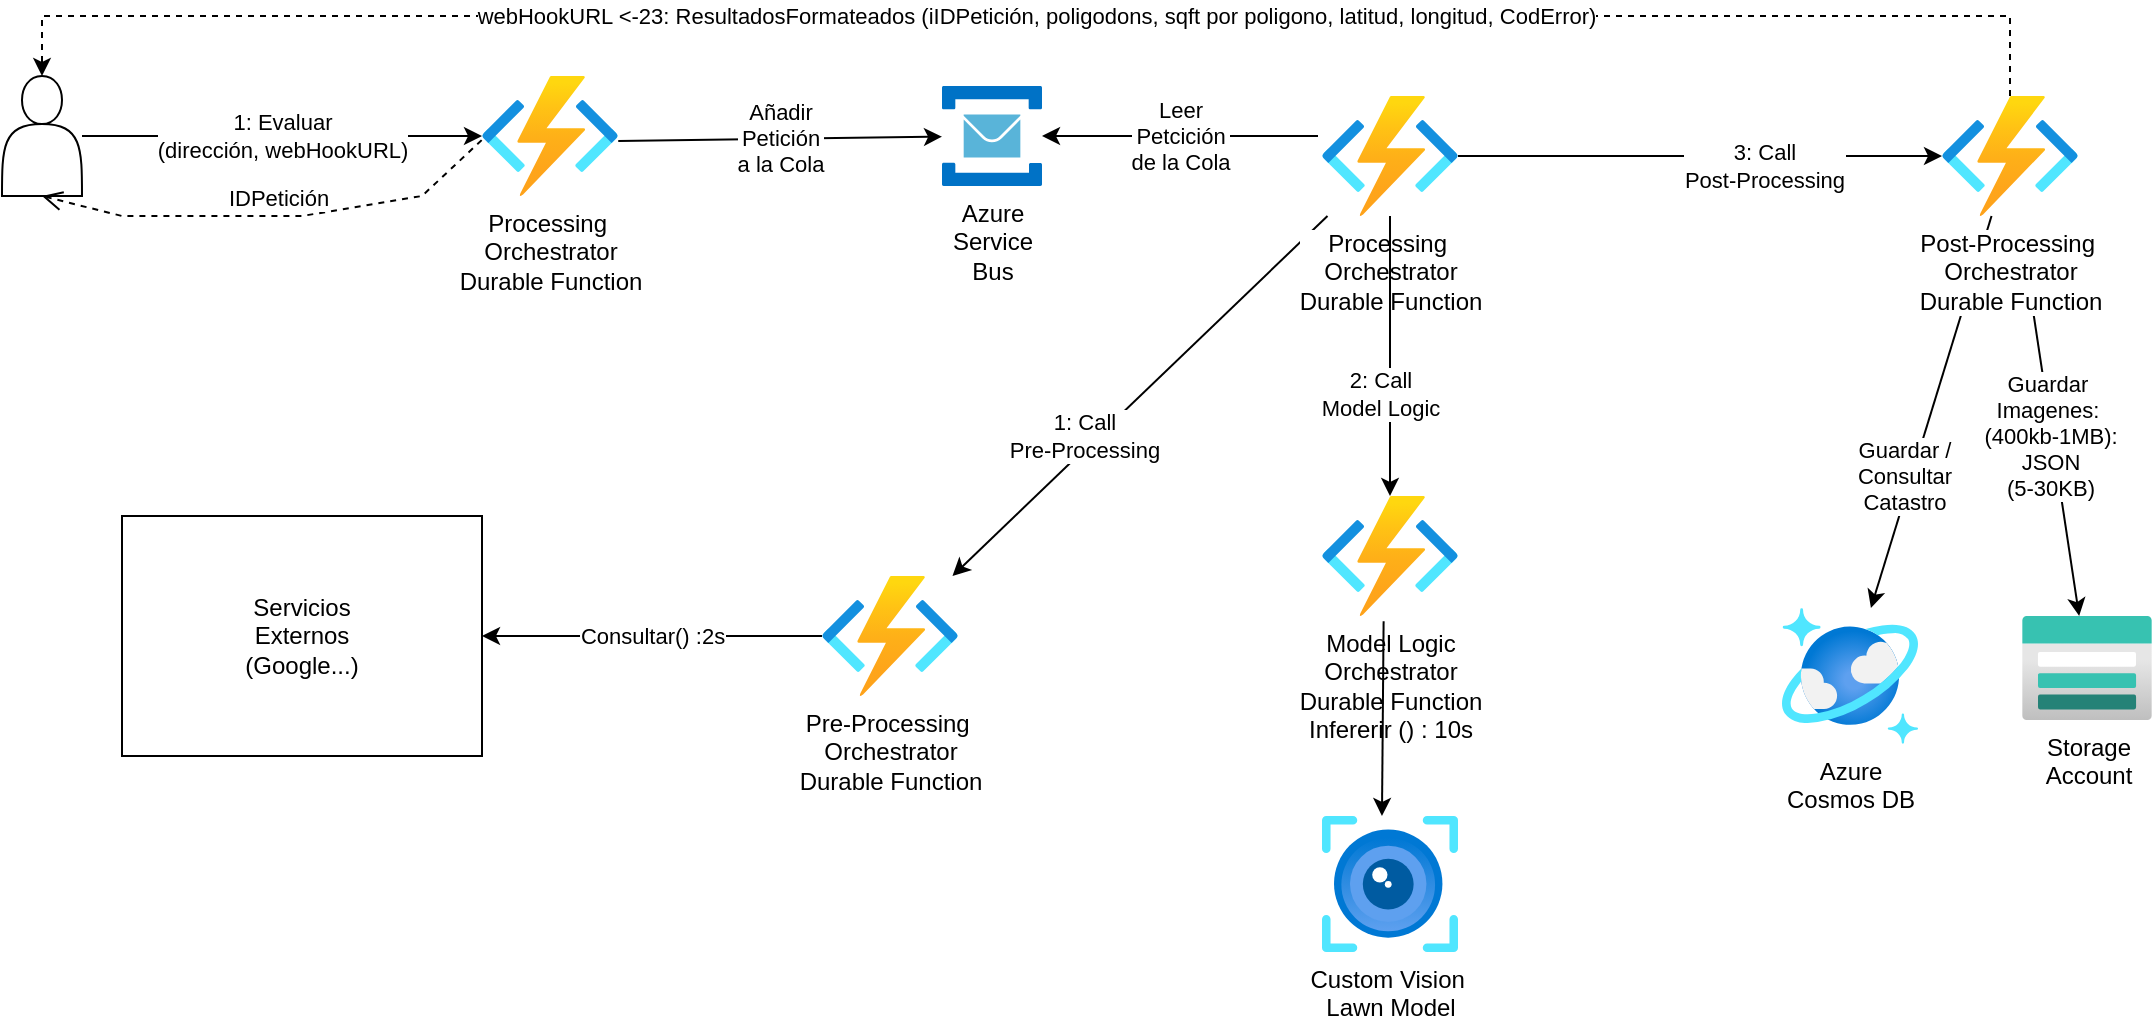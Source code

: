 <mxfile version="24.7.17" pages="2">
  <diagram id="0U64SYOLzk23tlteHKBb" name="processing">
    <mxGraphModel dx="1441" dy="755" grid="1" gridSize="10" guides="1" tooltips="1" connect="1" arrows="1" fold="1" page="1" pageScale="1" pageWidth="1600" pageHeight="900" math="0" shadow="0">
      <root>
        <mxCell id="0" />
        <mxCell id="1" parent="0" />
        <mxCell id="ImNcfRDIqjHKJ6DLu1Ft-1" value="1: Call&lt;div&gt;Pre-Processing&lt;/div&gt;" style="edgeStyle=none;rounded=0;orthogonalLoop=1;jettySize=auto;html=1;" edge="1" parent="1" source="9cSVldp1O_cG_cMIJVfO-2" target="NwSg1rKC8mcLK_qdhw2Y-1">
          <mxGeometry x="0.262" y="-5" relative="1" as="geometry">
            <mxPoint as="offset" />
          </mxGeometry>
        </mxCell>
        <mxCell id="qb_n0pJ7fYTXigktQIvA-3" value="Añadir&lt;div&gt;Petición&lt;/div&gt;&lt;div&gt;a la Cola&lt;/div&gt;" style="edgeStyle=none;rounded=0;orthogonalLoop=1;jettySize=auto;html=1;exitX=1.002;exitY=0.541;exitDx=0;exitDy=0;exitPerimeter=0;" edge="1" parent="1" source="qb_n0pJ7fYTXigktQIvA-5" target="qb_n0pJ7fYTXigktQIvA-2">
          <mxGeometry relative="1" as="geometry">
            <mxPoint x="430" y="100" as="sourcePoint" />
          </mxGeometry>
        </mxCell>
        <mxCell id="9cSVldp1O_cG_cMIJVfO-2" value="&lt;div&gt;Processing&amp;nbsp;&lt;/div&gt;&lt;div&gt;Orchestrator&lt;/div&gt;Durable Function" style="image;aspect=fixed;html=1;points=[];align=center;fontSize=12;image=img/lib/azure2/compute/Function_Apps.svg;" vertex="1" parent="1">
          <mxGeometry x="790" y="160" width="68" height="60" as="geometry" />
        </mxCell>
        <mxCell id="C5kFWkX-L2oVg8pn2Ffo-2" value="1: Evaluar&lt;div&gt;(dirección, webHookURL)&lt;/div&gt;" style="edgeStyle=none;rounded=0;orthogonalLoop=1;jettySize=auto;html=1;" edge="1" parent="1" source="C5kFWkX-L2oVg8pn2Ffo-1" target="qb_n0pJ7fYTXigktQIvA-5">
          <mxGeometry relative="1" as="geometry">
            <mxPoint x="360" y="90" as="targetPoint" />
          </mxGeometry>
        </mxCell>
        <mxCell id="C5kFWkX-L2oVg8pn2Ffo-1" value="" style="shape=actor;whiteSpace=wrap;html=1;" vertex="1" parent="1">
          <mxGeometry x="130" y="150" width="40" height="60" as="geometry" />
        </mxCell>
        <mxCell id="qb_n0pJ7fYTXigktQIvA-9" value="Consultar() :2s" style="edgeStyle=none;rounded=0;orthogonalLoop=1;jettySize=auto;html=1;" edge="1" parent="1" source="NwSg1rKC8mcLK_qdhw2Y-1" target="qb_n0pJ7fYTXigktQIvA-8">
          <mxGeometry relative="1" as="geometry" />
        </mxCell>
        <mxCell id="NwSg1rKC8mcLK_qdhw2Y-1" value="&lt;div&gt;Pre-Processing&amp;nbsp;&lt;/div&gt;&lt;div&gt;Orchestrator&lt;/div&gt;Durable Function" style="image;aspect=fixed;html=1;points=[];align=center;fontSize=12;image=img/lib/azure2/compute/Function_Apps.svg;" vertex="1" parent="1">
          <mxGeometry x="540" y="400" width="68" height="60" as="geometry" />
        </mxCell>
        <mxCell id="ImNcfRDIqjHKJ6DLu1Ft-2" value="2: Call&lt;div&gt;Model Logic&lt;/div&gt;" style="edgeStyle=none;rounded=0;orthogonalLoop=1;jettySize=auto;html=1;" edge="1" target="ImNcfRDIqjHKJ6DLu1Ft-3" parent="1" source="9cSVldp1O_cG_cMIJVfO-2">
          <mxGeometry x="0.262" y="-5" relative="1" as="geometry">
            <mxPoint x="562" y="220" as="sourcePoint" />
            <mxPoint as="offset" />
          </mxGeometry>
        </mxCell>
        <mxCell id="ImNcfRDIqjHKJ6DLu1Ft-3" value="&lt;div&gt;Model Logic&lt;/div&gt;&lt;div&gt;Orchestrator&lt;br&gt;&lt;/div&gt;Durable Function&lt;div&gt;Infererir () : 10s&lt;/div&gt;" style="image;aspect=fixed;html=1;points=[];align=center;fontSize=12;image=img/lib/azure2/compute/Function_Apps.svg;" vertex="1" parent="1">
          <mxGeometry x="790" y="360" width="68" height="60" as="geometry" />
        </mxCell>
        <mxCell id="qb_n0pJ7fYTXigktQIvA-10" value="webHookURL &amp;lt;-23: ResultadosFormateados (iIDPetición, poligodons, sqft por poligono, latitud, longitud, CodError)" style="edgeStyle=none;rounded=0;orthogonalLoop=1;jettySize=auto;html=1;entryX=0.5;entryY=0;entryDx=0;entryDy=0;dashed=1;" edge="1" parent="1" source="-ADQ7p0yZ3QKplDP5FAK-1" target="C5kFWkX-L2oVg8pn2Ffo-1">
          <mxGeometry relative="1" as="geometry">
            <Array as="points">
              <mxPoint x="1134" y="120" />
              <mxPoint x="610" y="120" />
              <mxPoint x="150" y="120" />
            </Array>
          </mxGeometry>
        </mxCell>
        <mxCell id="KN7BLihCkf-0SfoqUaeZ-2" value="Guardar /&lt;div&gt;Consultar&lt;/div&gt;&lt;div&gt;Catastro&lt;/div&gt;" style="edgeStyle=none;rounded=0;orthogonalLoop=1;jettySize=auto;html=1;" edge="1" parent="1" source="-ADQ7p0yZ3QKplDP5FAK-1" target="KN7BLihCkf-0SfoqUaeZ-1">
          <mxGeometry x="0.34" y="-5" relative="1" as="geometry">
            <mxPoint x="1" as="offset" />
          </mxGeometry>
        </mxCell>
        <mxCell id="KN7BLihCkf-0SfoqUaeZ-4" value="Guardar&amp;nbsp;&lt;div&gt;Imagenes:&amp;nbsp;&lt;/div&gt;&lt;div&gt;(400kb-1MB):&lt;/div&gt;&lt;div&gt;&lt;div&gt;JSON&lt;/div&gt;&lt;div&gt;(5-30KB)&lt;/div&gt;&lt;/div&gt;" style="edgeStyle=none;rounded=0;orthogonalLoop=1;jettySize=auto;html=1;" edge="1" parent="1" target="NW71pm8P26F2kpJyCVCU-1">
          <mxGeometry x="0.05" y="-1" relative="1" as="geometry">
            <mxPoint x="1139.885" y="230" as="sourcePoint" />
            <mxPoint x="1180" y="430" as="targetPoint" />
            <mxPoint as="offset" />
          </mxGeometry>
        </mxCell>
        <mxCell id="-ADQ7p0yZ3QKplDP5FAK-1" value="&lt;div&gt;Post-Processing&amp;nbsp;&lt;/div&gt;&lt;div&gt;Orchestrator&lt;/div&gt;Durable Function" style="image;aspect=fixed;html=1;points=[];align=center;fontSize=12;image=img/lib/azure2/compute/Function_Apps.svg;" vertex="1" parent="1">
          <mxGeometry x="1100" y="160" width="68" height="60" as="geometry" />
        </mxCell>
        <mxCell id="-ADQ7p0yZ3QKplDP5FAK-2" value="3: Call&lt;div&gt;Post-Processing&lt;/div&gt;" style="edgeStyle=none;rounded=0;orthogonalLoop=1;jettySize=auto;html=1;" edge="1" target="-ADQ7p0yZ3QKplDP5FAK-1" parent="1" source="9cSVldp1O_cG_cMIJVfO-2">
          <mxGeometry x="0.262" y="-5" relative="1" as="geometry">
            <mxPoint x="861" y="210" as="sourcePoint" />
            <mxPoint as="offset" />
          </mxGeometry>
        </mxCell>
        <mxCell id="-ADQ7p0yZ3QKplDP5FAK-4" value="Custom Vision&amp;nbsp;&lt;div&gt;Lawn Model&lt;/div&gt;" style="image;aspect=fixed;html=1;points=[];align=center;fontSize=12;image=img/lib/azure2/ai_machine_learning/Computer_Vision.svg;" vertex="1" parent="1">
          <mxGeometry x="790" y="520" width="68" height="68" as="geometry" />
        </mxCell>
        <mxCell id="-ADQ7p0yZ3QKplDP5FAK-5" style="edgeStyle=none;rounded=0;orthogonalLoop=1;jettySize=auto;html=1;entryX=0.441;entryY=0;entryDx=0;entryDy=0;entryPerimeter=0;exitX=0.453;exitY=1.044;exitDx=0;exitDy=0;exitPerimeter=0;" edge="1" parent="1" source="ImNcfRDIqjHKJ6DLu1Ft-3" target="-ADQ7p0yZ3QKplDP5FAK-4">
          <mxGeometry relative="1" as="geometry">
            <mxPoint x="490" y="430" as="sourcePoint" />
          </mxGeometry>
        </mxCell>
        <mxCell id="-ADQ7p0yZ3QKplDP5FAK-6" value="IDPetición" style="html=1;verticalAlign=bottom;endArrow=open;dashed=1;endSize=8;curved=0;rounded=0;entryX=0.5;entryY=1;entryDx=0;entryDy=0;exitX=0.062;exitY=0.466;exitDx=0;exitDy=0;exitPerimeter=0;" edge="1" parent="1" source="qb_n0pJ7fYTXigktQIvA-5" target="C5kFWkX-L2oVg8pn2Ffo-1">
          <mxGeometry relative="1" as="geometry">
            <mxPoint x="290" y="210" as="sourcePoint" />
            <mxPoint x="210" y="210" as="targetPoint" />
            <Array as="points">
              <mxPoint x="340" y="210" />
              <mxPoint x="280" y="220" />
              <mxPoint x="260" y="220" />
              <mxPoint x="190" y="220" />
            </Array>
          </mxGeometry>
        </mxCell>
        <mxCell id="qb_n0pJ7fYTXigktQIvA-2" value="Azure&lt;div&gt;Service&lt;/div&gt;&lt;div&gt;Bus&lt;/div&gt;" style="image;sketch=0;aspect=fixed;html=1;points=[];align=center;fontSize=12;image=img/lib/mscae/Service_Bus.svg;" vertex="1" parent="1">
          <mxGeometry x="600" y="155" width="50" height="50" as="geometry" />
        </mxCell>
        <mxCell id="qb_n0pJ7fYTXigktQIvA-6" value="Leer&lt;div&gt;Petcición&lt;/div&gt;&lt;div&gt;de la Cola&lt;/div&gt;" style="edgeStyle=none;rounded=0;orthogonalLoop=1;jettySize=auto;html=1;" edge="1" parent="1" target="qb_n0pJ7fYTXigktQIvA-2">
          <mxGeometry relative="1" as="geometry">
            <mxPoint x="788" y="180" as="sourcePoint" />
          </mxGeometry>
        </mxCell>
        <mxCell id="qb_n0pJ7fYTXigktQIvA-5" value="&lt;div&gt;Processing&amp;nbsp;&lt;/div&gt;&lt;div&gt;Orchestrator&lt;/div&gt;Durable Function" style="image;aspect=fixed;html=1;points=[];align=center;fontSize=12;image=img/lib/azure2/compute/Function_Apps.svg;" vertex="1" parent="1">
          <mxGeometry x="370" y="150" width="68" height="60" as="geometry" />
        </mxCell>
        <mxCell id="qb_n0pJ7fYTXigktQIvA-8" value="Servicios&lt;div&gt;Externos&lt;/div&gt;&lt;div&gt;(Google...)&lt;/div&gt;" style="rounded=0;whiteSpace=wrap;html=1;" vertex="1" parent="1">
          <mxGeometry x="190" y="370" width="180" height="120" as="geometry" />
        </mxCell>
        <mxCell id="KN7BLihCkf-0SfoqUaeZ-1" value="&lt;div&gt;Azure&lt;/div&gt;Cosmos DB" style="image;aspect=fixed;html=1;points=[];align=center;fontSize=12;image=img/lib/azure2/databases/Azure_Cosmos_DB.svg;" vertex="1" parent="1">
          <mxGeometry x="1020" y="416" width="68" height="68" as="geometry" />
        </mxCell>
        <mxCell id="NW71pm8P26F2kpJyCVCU-1" value="Storage&lt;div&gt;Account&lt;/div&gt;" style="image;aspect=fixed;html=1;points=[];align=center;fontSize=12;image=img/lib/azure2/storage/Storage_Accounts.svg;" vertex="1" parent="1">
          <mxGeometry x="1140" y="420" width="65" height="52" as="geometry" />
        </mxCell>
      </root>
    </mxGraphModel>
  </diagram>
  <diagram id="NBLBT7EyQ6ONWJmHxgsa" name="landing-zone">
    <mxGraphModel dx="1369" dy="717" grid="1" gridSize="10" guides="1" tooltips="1" connect="1" arrows="1" fold="1" page="1" pageScale="1" pageWidth="1600" pageHeight="900" math="0" shadow="0">
      <root>
        <mxCell id="0" />
        <mxCell id="1" parent="0" />
        <mxCell id="YAJbFqamvFly0Rf3_4Ha-1" value="" style="shape=image;verticalLabelPosition=bottom;labelBackgroundColor=default;verticalAlign=top;aspect=fixed;imageAspect=0;image=https://learn.microsoft.com/en-us/azure/architecture/example-scenario/integration/media/app-gateway-internal-api-management-function.png;" vertex="1" parent="1">
          <mxGeometry x="40" y="70" width="1200" height="906" as="geometry" />
        </mxCell>
        <mxCell id="ynNbGweWrczP15TrCoQF-1" value="DDoS&lt;div&gt;Network Protection&lt;/div&gt;" style="image;aspect=fixed;html=1;points=[];align=center;fontSize=12;image=img/lib/azure2/networking/DDoS_Protection_Plans.svg;" vertex="1" parent="1">
          <mxGeometry x="320" y="420" width="50" height="60.71" as="geometry" />
        </mxCell>
        <mxCell id="ynNbGweWrczP15TrCoQF-2" value="&lt;div&gt;Azure&lt;/div&gt;Cosmos DB" style="image;aspect=fixed;html=1;points=[];align=center;fontSize=12;image=img/lib/azure2/databases/Azure_Cosmos_DB.svg;" vertex="1" parent="1">
          <mxGeometry x="998" y="679" width="68" height="68" as="geometry" />
        </mxCell>
        <mxCell id="ynNbGweWrczP15TrCoQF-3" value="" style="endArrow=classic;html=1;rounded=0;exitX=0.825;exitY=0.563;exitDx=0;exitDy=0;exitPerimeter=0;" edge="1" parent="1" source="YAJbFqamvFly0Rf3_4Ha-1" target="ynNbGweWrczP15TrCoQF-2">
          <mxGeometry width="50" height="50" relative="1" as="geometry">
            <mxPoint x="995" y="580" as="sourcePoint" />
            <mxPoint x="1024" y="680" as="targetPoint" />
          </mxGeometry>
        </mxCell>
        <mxCell id="ynNbGweWrczP15TrCoQF-5" value="Azure&lt;div&gt;Service&lt;/div&gt;&lt;div&gt;Bus&lt;/div&gt;" style="image;sketch=0;aspect=fixed;html=1;points=[];align=center;fontSize=12;image=img/lib/mscae/Service_Bus.svg;" vertex="1" parent="1">
          <mxGeometry x="930" y="679" width="50" height="50" as="geometry" />
        </mxCell>
        <mxCell id="ynNbGweWrczP15TrCoQF-6" value="" style="endArrow=classic;html=1;rounded=0;exitX=0.825;exitY=0.563;exitDx=0;exitDy=0;exitPerimeter=0;" edge="1" parent="1">
          <mxGeometry width="50" height="50" relative="1" as="geometry">
            <mxPoint x="954.5" y="580" as="sourcePoint" />
            <mxPoint x="955.5" y="679" as="targetPoint" />
          </mxGeometry>
        </mxCell>
      </root>
    </mxGraphModel>
  </diagram>
</mxfile>
